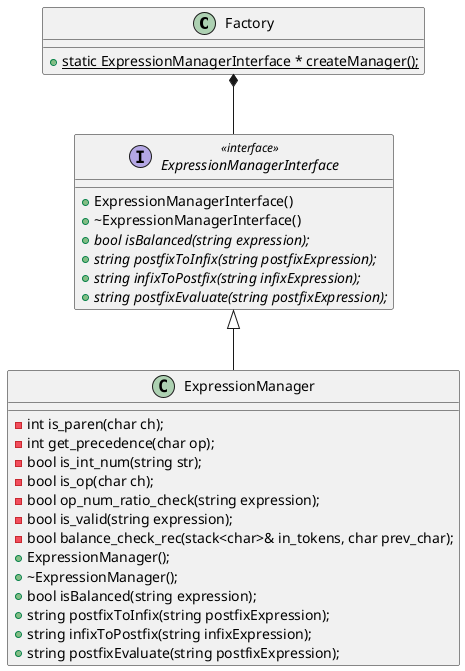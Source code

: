 @startuml

class Factory {

    + {static} static ExpressionManagerInterface * createManager();
}

Factory *-- ExpressionManagerInterface 

interface ExpressionManagerInterface <<interface>> {
        + ExpressionManagerInterface()
        + ~ExpressionManagerInterface()
        + {abstract} bool isBalanced(string expression);
        + {abstract} string postfixToInfix(string postfixExpression);
        + {abstract} string infixToPostfix(string infixExpression);
        + {abstract} string postfixEvaluate(string postfixExpression);

}

ExpressionManagerInterface <|-- ExpressionManager

class ExpressionManager {

        - int is_paren(char ch);
        - int get_precedence(char op);
        - bool is_int_num(string str);
        - bool is_op(char ch);
        - bool op_num_ratio_check(string expression);
        - bool is_valid(string expression);
        - bool balance_check_rec(stack<char>& in_tokens, char prev_char);
        + ExpressionManager();
        + ~ExpressionManager();
        + bool isBalanced(string expression);
        + string postfixToInfix(string postfixExpression);
        + string infixToPostfix(string infixExpression);
        + string postfixEvaluate(string postfixExpression);

}


@enduml
